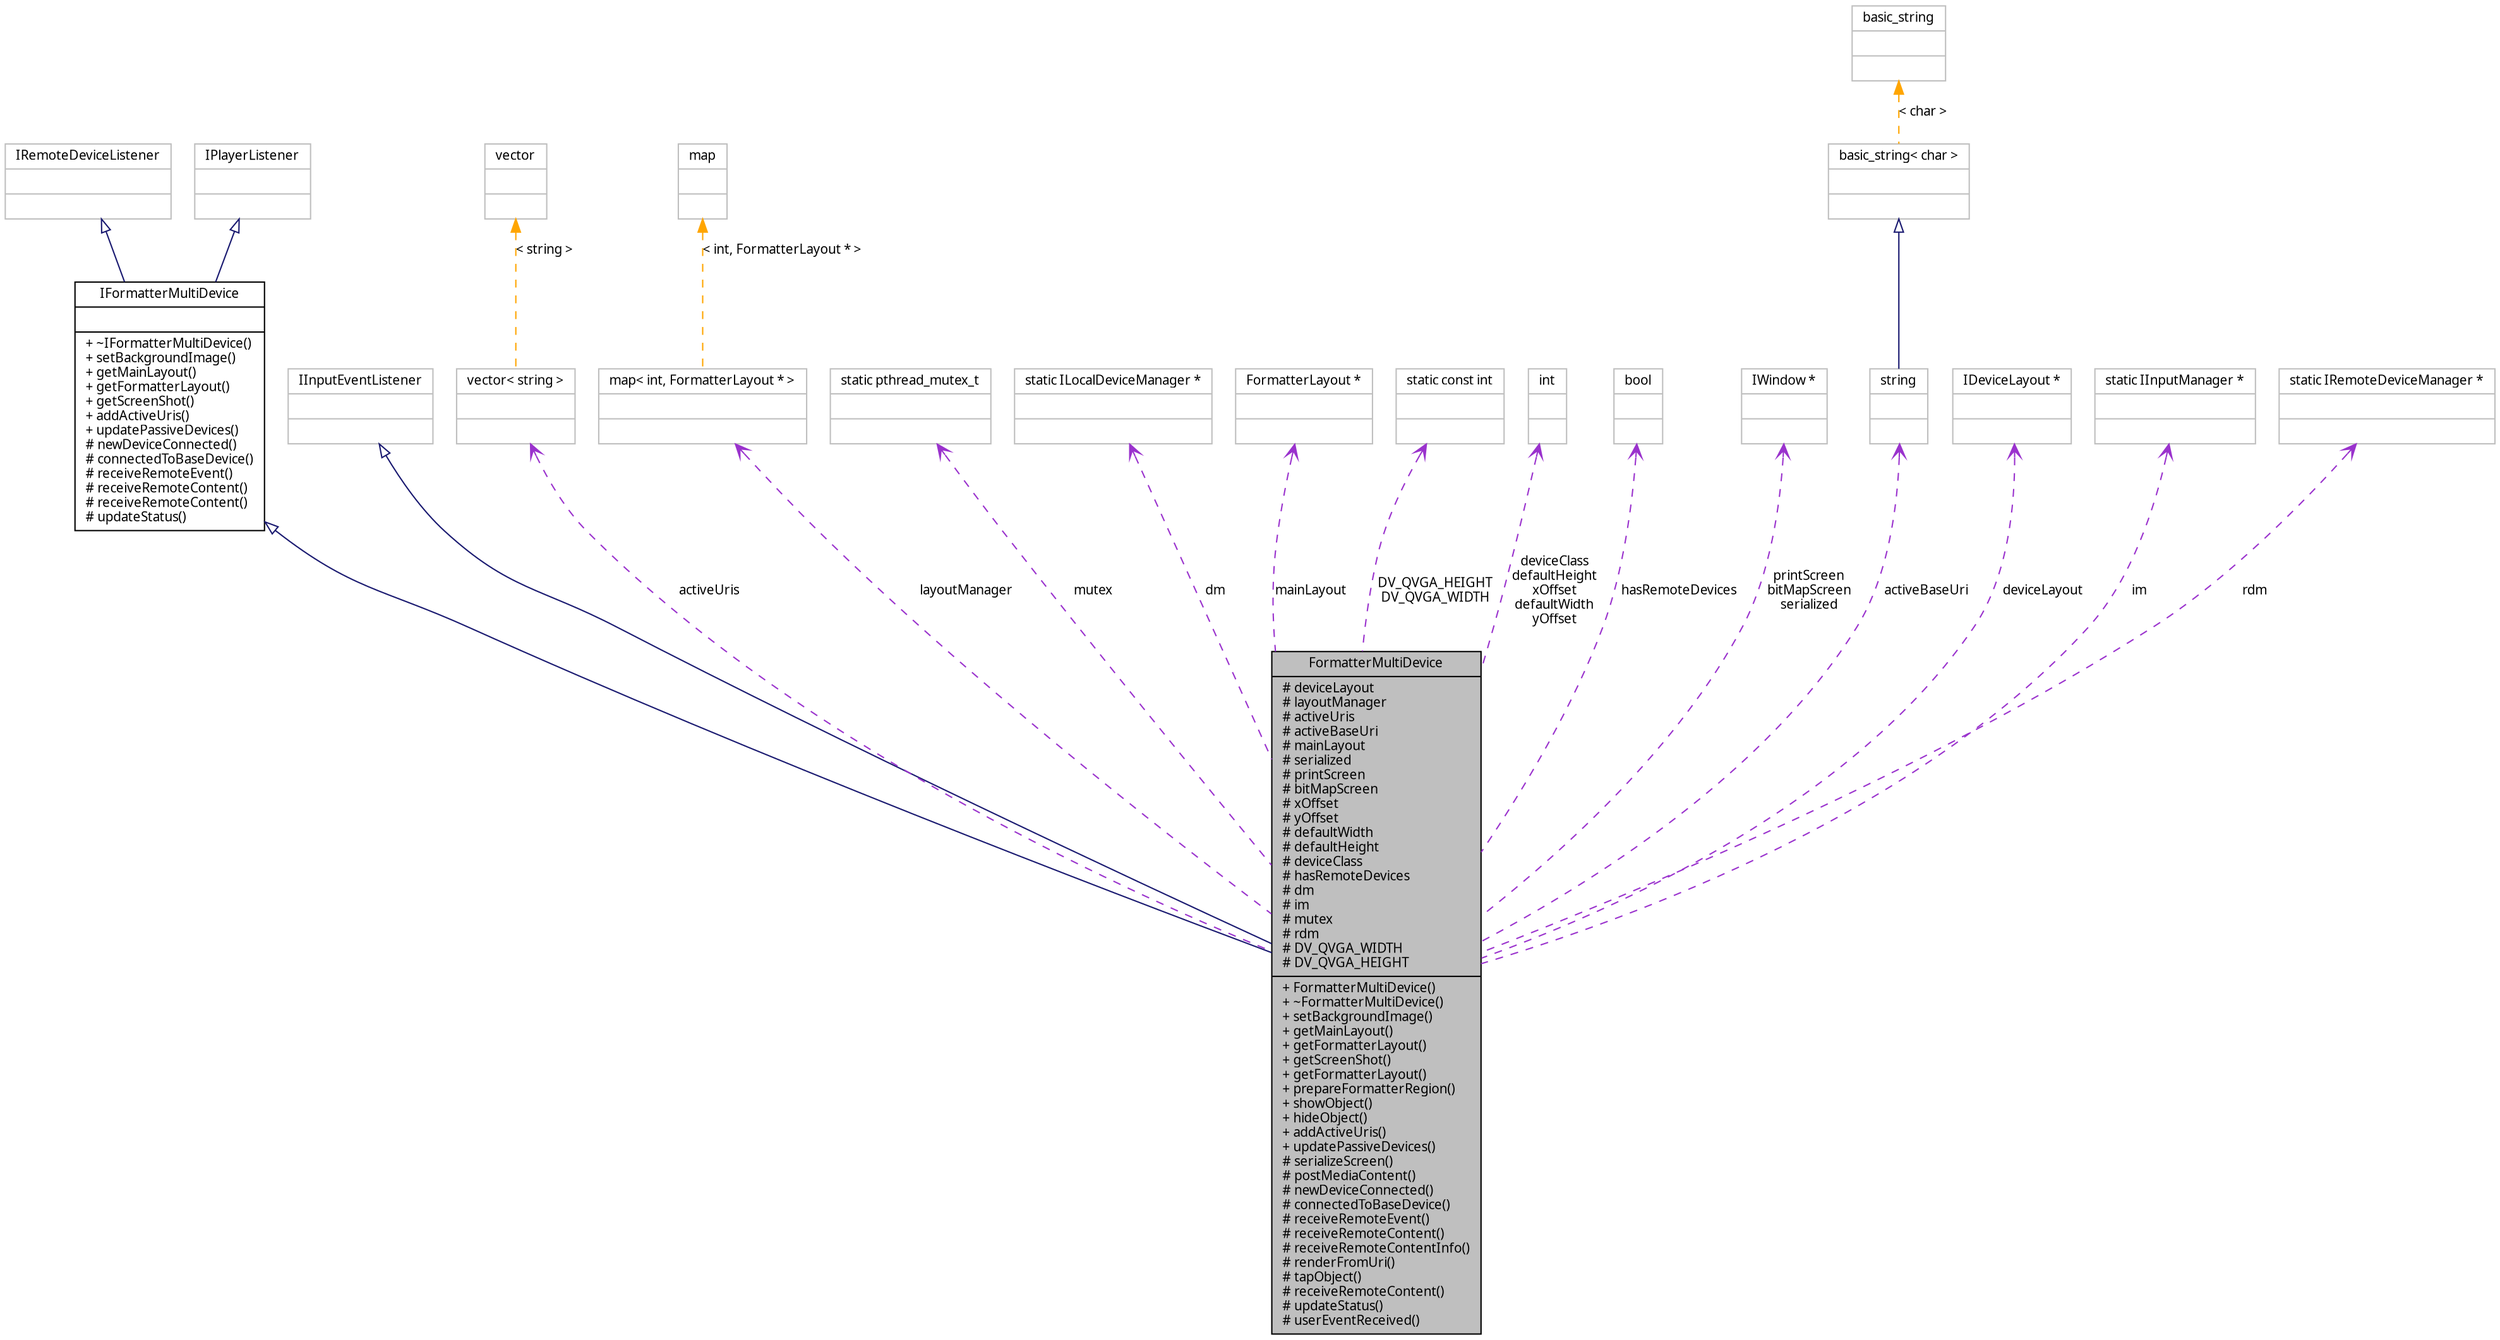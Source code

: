 digraph G
{
  edge [fontname="FreeSans.ttf",fontsize=10,labelfontname="FreeSans.ttf",labelfontsize=10];
  node [fontname="FreeSans.ttf",fontsize=10,shape=record];
  Node1 [label="{FormatterMultiDevice\n|# deviceLayout\l# layoutManager\l# activeUris\l# activeBaseUri\l# mainLayout\l# serialized\l# printScreen\l# bitMapScreen\l# xOffset\l# yOffset\l# defaultWidth\l# defaultHeight\l# deviceClass\l# hasRemoteDevices\l# dm\l# im\l# mutex\l# rdm\l# DV_QVGA_WIDTH\l# DV_QVGA_HEIGHT\l|+ FormatterMultiDevice()\l+ ~FormatterMultiDevice()\l+ setBackgroundImage()\l+ getMainLayout()\l+ getFormatterLayout()\l+ getScreenShot()\l+ getFormatterLayout()\l+ prepareFormatterRegion()\l+ showObject()\l+ hideObject()\l+ addActiveUris()\l+ updatePassiveDevices()\l# serializeScreen()\l# postMediaContent()\l# newDeviceConnected()\l# connectedToBaseDevice()\l# receiveRemoteEvent()\l# receiveRemoteContent()\l# receiveRemoteContentInfo()\l# renderFromUri()\l# tapObject()\l# receiveRemoteContent()\l# updateStatus()\l# userEventReceived()\l}",height=0.2,width=0.4,color="black", fillcolor="grey75", style="filled" fontcolor="black"];
  Node2 -> Node1 [dir=back,color="midnightblue",fontsize=10,style="solid",arrowtail="empty"];
  Node2 [label="{IFormatterMultiDevice\n||+ ~IFormatterMultiDevice()\l+ setBackgroundImage()\l+ getMainLayout()\l+ getFormatterLayout()\l+ getScreenShot()\l+ addActiveUris()\l+ updatePassiveDevices()\l# newDeviceConnected()\l# connectedToBaseDevice()\l# receiveRemoteEvent()\l# receiveRemoteContent()\l# receiveRemoteContent()\l# updateStatus()\l}",height=0.2,width=0.4,color="black", fillcolor="white", style="filled",URL="$classbr_1_1pucrio_1_1telemidia_1_1ginga_1_1ncl_1_1multidevice_1_1IFormatterMultiDevice.html"];
  Node3 -> Node2 [dir=back,color="midnightblue",fontsize=10,style="solid",arrowtail="empty"];
  Node3 [label="{IRemoteDeviceListener\n||}",height=0.2,width=0.4,color="grey75", fillcolor="white", style="filled"];
  Node4 -> Node2 [dir=back,color="midnightblue",fontsize=10,style="solid",arrowtail="empty"];
  Node4 [label="{IPlayerListener\n||}",height=0.2,width=0.4,color="grey75", fillcolor="white", style="filled"];
  Node5 -> Node1 [dir=back,color="midnightblue",fontsize=10,style="solid",arrowtail="empty"];
  Node5 [label="{IInputEventListener\n||}",height=0.2,width=0.4,color="grey75", fillcolor="white", style="filled"];
  Node6 -> Node1 [dir=back,color="darkorchid3",fontsize=10,style="dashed",label="activeUris",arrowtail="open"];
  Node6 [label="{vector\< string \>\n||}",height=0.2,width=0.4,color="grey75", fillcolor="white", style="filled"];
  Node7 -> Node6 [dir=back,color="orange",fontsize=10,style="dashed",label="\< string \>"];
  Node7 [label="{vector\n||}",height=0.2,width=0.4,color="grey75", fillcolor="white", style="filled",tooltip="STL class."];
  Node8 -> Node1 [dir=back,color="darkorchid3",fontsize=10,style="dashed",label="layoutManager",arrowtail="open"];
  Node8 [label="{map\< int, FormatterLayout * \>\n||}",height=0.2,width=0.4,color="grey75", fillcolor="white", style="filled"];
  Node9 -> Node8 [dir=back,color="orange",fontsize=10,style="dashed",label="\< int, FormatterLayout * \>"];
  Node9 [label="{map\n||}",height=0.2,width=0.4,color="grey75", fillcolor="white", style="filled",tooltip="STL class."];
  Node10 -> Node1 [dir=back,color="darkorchid3",fontsize=10,style="dashed",label="mutex",arrowtail="open"];
  Node10 [label="{static pthread_mutex_t\n||}",height=0.2,width=0.4,color="grey75", fillcolor="white", style="filled"];
  Node11 -> Node1 [dir=back,color="darkorchid3",fontsize=10,style="dashed",label="dm",arrowtail="open"];
  Node11 [label="{static ILocalDeviceManager *\n||}",height=0.2,width=0.4,color="grey75", fillcolor="white", style="filled"];
  Node12 -> Node1 [dir=back,color="darkorchid3",fontsize=10,style="dashed",label="mainLayout",arrowtail="open"];
  Node12 [label="{FormatterLayout *\n||}",height=0.2,width=0.4,color="grey75", fillcolor="white", style="filled"];
  Node13 -> Node1 [dir=back,color="darkorchid3",fontsize=10,style="dashed",label="DV_QVGA_HEIGHT\nDV_QVGA_WIDTH",arrowtail="open"];
  Node13 [label="{static const int\n||}",height=0.2,width=0.4,color="grey75", fillcolor="white", style="filled"];
  Node14 -> Node1 [dir=back,color="darkorchid3",fontsize=10,style="dashed",label="deviceClass\ndefaultHeight\nxOffset\ndefaultWidth\nyOffset",arrowtail="open"];
  Node14 [label="{int\n||}",height=0.2,width=0.4,color="grey75", fillcolor="white", style="filled"];
  Node15 -> Node1 [dir=back,color="darkorchid3",fontsize=10,style="dashed",label="hasRemoteDevices",arrowtail="open"];
  Node15 [label="{bool\n||}",height=0.2,width=0.4,color="grey75", fillcolor="white", style="filled"];
  Node16 -> Node1 [dir=back,color="darkorchid3",fontsize=10,style="dashed",label="printScreen\nbitMapScreen\nserialized",arrowtail="open"];
  Node16 [label="{IWindow *\n||}",height=0.2,width=0.4,color="grey75", fillcolor="white", style="filled"];
  Node17 -> Node1 [dir=back,color="darkorchid3",fontsize=10,style="dashed",label="activeBaseUri",arrowtail="open"];
  Node17 [label="{string\n||}",height=0.2,width=0.4,color="grey75", fillcolor="white", style="filled",tooltip="STL class."];
  Node18 -> Node17 [dir=back,color="midnightblue",fontsize=10,style="solid",arrowtail="empty"];
  Node18 [label="{basic_string\< char \>\n||}",height=0.2,width=0.4,color="grey75", fillcolor="white", style="filled"];
  Node19 -> Node18 [dir=back,color="orange",fontsize=10,style="dashed",label="\< char \>"];
  Node19 [label="{basic_string\n||}",height=0.2,width=0.4,color="grey75", fillcolor="white", style="filled",tooltip="STL class."];
  Node20 -> Node1 [dir=back,color="darkorchid3",fontsize=10,style="dashed",label="deviceLayout",arrowtail="open"];
  Node20 [label="{IDeviceLayout *\n||}",height=0.2,width=0.4,color="grey75", fillcolor="white", style="filled"];
  Node21 -> Node1 [dir=back,color="darkorchid3",fontsize=10,style="dashed",label="im",arrowtail="open"];
  Node21 [label="{static IInputManager *\n||}",height=0.2,width=0.4,color="grey75", fillcolor="white", style="filled"];
  Node22 -> Node1 [dir=back,color="darkorchid3",fontsize=10,style="dashed",label="rdm",arrowtail="open"];
  Node22 [label="{static IRemoteDeviceManager *\n||}",height=0.2,width=0.4,color="grey75", fillcolor="white", style="filled"];
}
